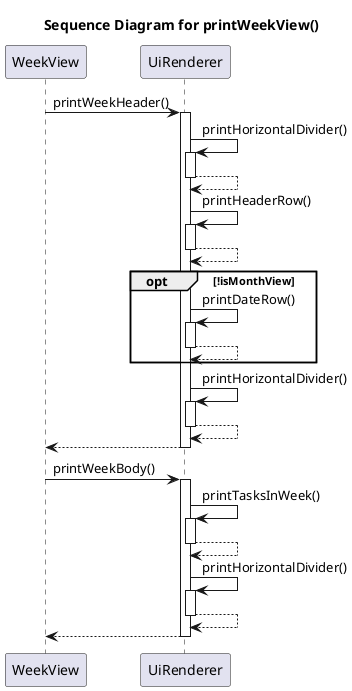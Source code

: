 @startuml

participant WeekView as WV
participant UiRenderer as UR

title Sequence Diagram for printWeekView()

' Printing of Week Header
WV -> UR: printWeekHeader()

activate UR
UR -> UR: printHorizontalDivider()
activate UR
UR --> UR
deactivate UR

UR -> UR: printHeaderRow()
activate UR
UR --> UR
deactivate UR

opt !isMonthView
    UR -> UR: printDateRow()
    activate UR
    UR --> UR
    deactivate UR
end

UR -> UR: printHorizontalDivider()
activate UR
UR --> UR
deactivate UR

UR --> WV
deactivate UR


' Printing of Week Body
WV -> UR: printWeekBody()
activate UR

UR -> UR: printTasksInWeek()
activate UR
UR --> UR
deactivate UR

UR -> UR: printHorizontalDivider()
activate UR
UR --> UR
deactivate UR

UR --> WV
deactivate UR

@enduml
